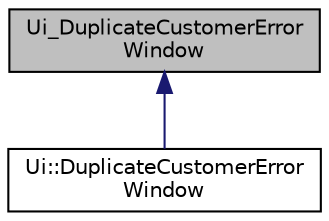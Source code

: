 digraph "Ui_DuplicateCustomerErrorWindow"
{
  edge [fontname="Helvetica",fontsize="10",labelfontname="Helvetica",labelfontsize="10"];
  node [fontname="Helvetica",fontsize="10",shape=record];
  Node0 [label="Ui_DuplicateCustomerError\lWindow",height=0.2,width=0.4,color="black", fillcolor="grey75", style="filled", fontcolor="black"];
  Node0 -> Node1 [dir="back",color="midnightblue",fontsize="10",style="solid"];
  Node1 [label="Ui::DuplicateCustomerError\lWindow",height=0.2,width=0.4,color="black", fillcolor="white", style="filled",URL="$class_ui_1_1_duplicate_customer_error_window.html"];
}
